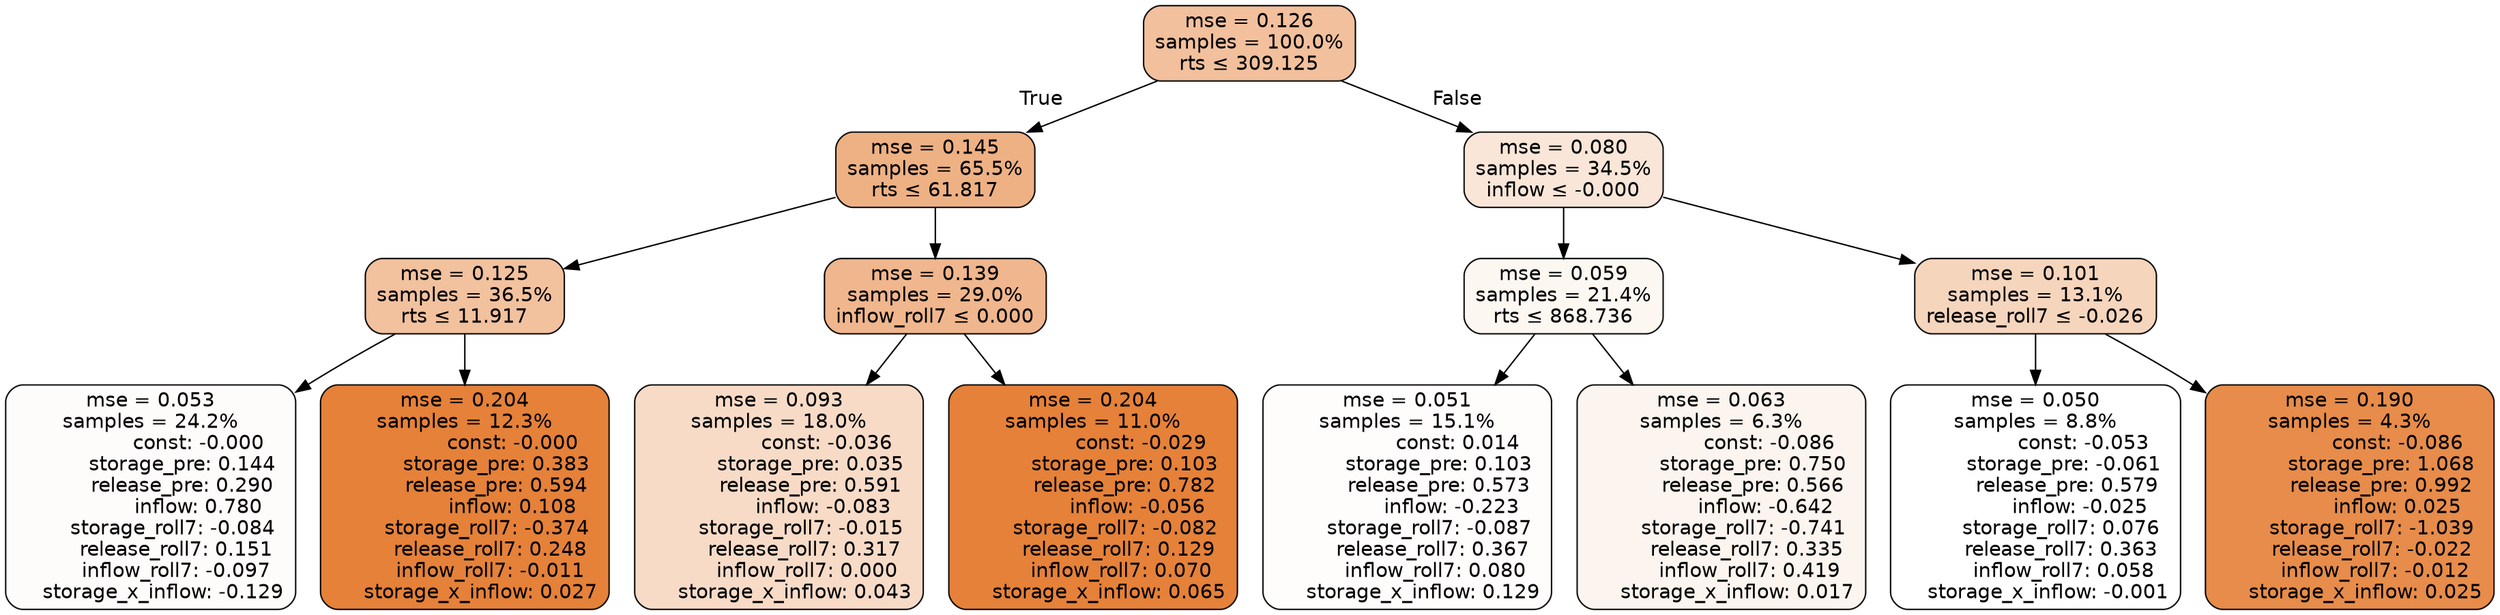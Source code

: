 digraph tree {
bgcolor="transparent"
node [shape=rectangle, style="filled, rounded", color="black", fontname=helvetica] ;
edge [fontname=helvetica] ;
	"0" [label="mse = 0.126
samples = 100.0%
rts &le; 309.125", fillcolor="#f2c09d"]
	"1" [label="mse = 0.145
samples = 65.5%
rts &le; 61.817", fillcolor="#eeb184"]
	"2" [label="mse = 0.125
samples = 36.5%
rts &le; 11.917", fillcolor="#f2c19e"]
	"3" [label="mse = 0.053
samples = 24.2%
               const: -0.000
          storage_pre: 0.144
          release_pre: 0.290
               inflow: 0.780
       storage_roll7: -0.084
        release_roll7: 0.151
        inflow_roll7: -0.097
    storage_x_inflow: -0.129", fillcolor="#fefcfa"]
	"4" [label="mse = 0.204
samples = 12.3%
               const: -0.000
          storage_pre: 0.383
          release_pre: 0.594
               inflow: 0.108
       storage_roll7: -0.374
        release_roll7: 0.248
        inflow_roll7: -0.011
     storage_x_inflow: 0.027", fillcolor="#e58139"]
	"5" [label="mse = 0.139
samples = 29.0%
inflow_roll7 &le; 0.000", fillcolor="#f0b68d"]
	"6" [label="mse = 0.093
samples = 18.0%
               const: -0.036
          storage_pre: 0.035
          release_pre: 0.591
              inflow: -0.083
       storage_roll7: -0.015
        release_roll7: 0.317
         inflow_roll7: 0.000
     storage_x_inflow: 0.043", fillcolor="#f7dbc7"]
	"7" [label="mse = 0.204
samples = 11.0%
               const: -0.029
          storage_pre: 0.103
          release_pre: 0.782
              inflow: -0.056
       storage_roll7: -0.082
        release_roll7: 0.129
         inflow_roll7: 0.070
     storage_x_inflow: 0.065", fillcolor="#e58139"]
	"8" [label="mse = 0.080
samples = 34.5%
inflow &le; -0.000", fillcolor="#f9e6d8"]
	"9" [label="mse = 0.059
samples = 21.4%
rts &le; 868.736", fillcolor="#fdf7f2"]
	"10" [label="mse = 0.051
samples = 15.1%
                const: 0.014
          storage_pre: 0.103
          release_pre: 0.573
              inflow: -0.223
       storage_roll7: -0.087
        release_roll7: 0.367
         inflow_roll7: 0.080
     storage_x_inflow: 0.129", fillcolor="#fefdfc"]
	"11" [label="mse = 0.063
samples = 6.3%
               const: -0.086
          storage_pre: 0.750
          release_pre: 0.566
              inflow: -0.642
       storage_roll7: -0.741
        release_roll7: 0.335
         inflow_roll7: 0.419
     storage_x_inflow: 0.017", fillcolor="#fcf4ee"]
	"12" [label="mse = 0.101
samples = 13.1%
release_roll7 &le; -0.026", fillcolor="#f6d5bd"]
	"13" [label="mse = 0.050
samples = 8.8%
               const: -0.053
         storage_pre: -0.061
          release_pre: 0.579
              inflow: -0.025
        storage_roll7: 0.076
        release_roll7: 0.363
         inflow_roll7: 0.058
    storage_x_inflow: -0.001", fillcolor="#ffffff"]
	"14" [label="mse = 0.190
samples = 4.3%
               const: -0.086
          storage_pre: 1.068
          release_pre: 0.992
               inflow: 0.025
       storage_roll7: -1.039
       release_roll7: -0.022
        inflow_roll7: -0.012
     storage_x_inflow: 0.025", fillcolor="#e78c4a"]

	"0" -> "1" [labeldistance=2.5, labelangle=45, headlabel="True"]
	"1" -> "2"
	"2" -> "3"
	"2" -> "4"
	"1" -> "5"
	"5" -> "6"
	"5" -> "7"
	"0" -> "8" [labeldistance=2.5, labelangle=-45, headlabel="False"]
	"8" -> "9"
	"9" -> "10"
	"9" -> "11"
	"8" -> "12"
	"12" -> "13"
	"12" -> "14"
}